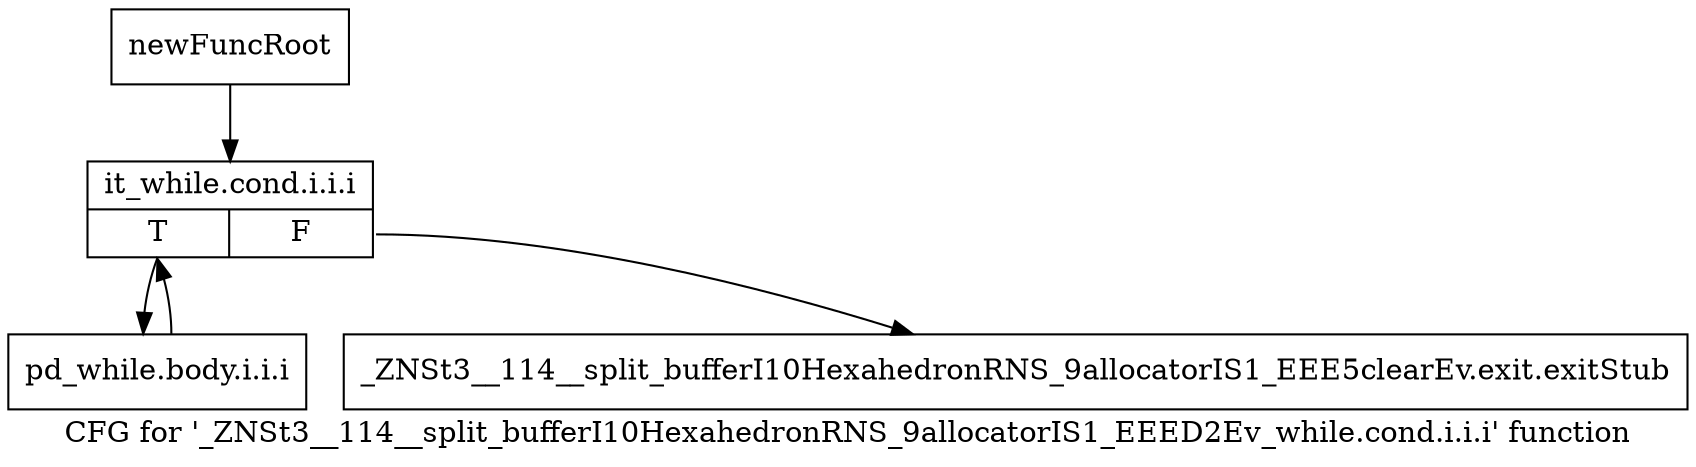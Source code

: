 digraph "CFG for '_ZNSt3__114__split_bufferI10HexahedronRNS_9allocatorIS1_EEED2Ev_while.cond.i.i.i' function" {
	label="CFG for '_ZNSt3__114__split_bufferI10HexahedronRNS_9allocatorIS1_EEED2Ev_while.cond.i.i.i' function";

	Node0x97b0140 [shape=record,label="{newFuncRoot}"];
	Node0x97b0140 -> Node0x97b01e0;
	Node0x97b0190 [shape=record,label="{_ZNSt3__114__split_bufferI10HexahedronRNS_9allocatorIS1_EEE5clearEv.exit.exitStub}"];
	Node0x97b01e0 [shape=record,label="{it_while.cond.i.i.i|{<s0>T|<s1>F}}"];
	Node0x97b01e0:s0 -> Node0x97b0230;
	Node0x97b01e0:s1 -> Node0x97b0190;
	Node0x97b0230 [shape=record,label="{pd_while.body.i.i.i}"];
	Node0x97b0230 -> Node0x97b01e0;
}
